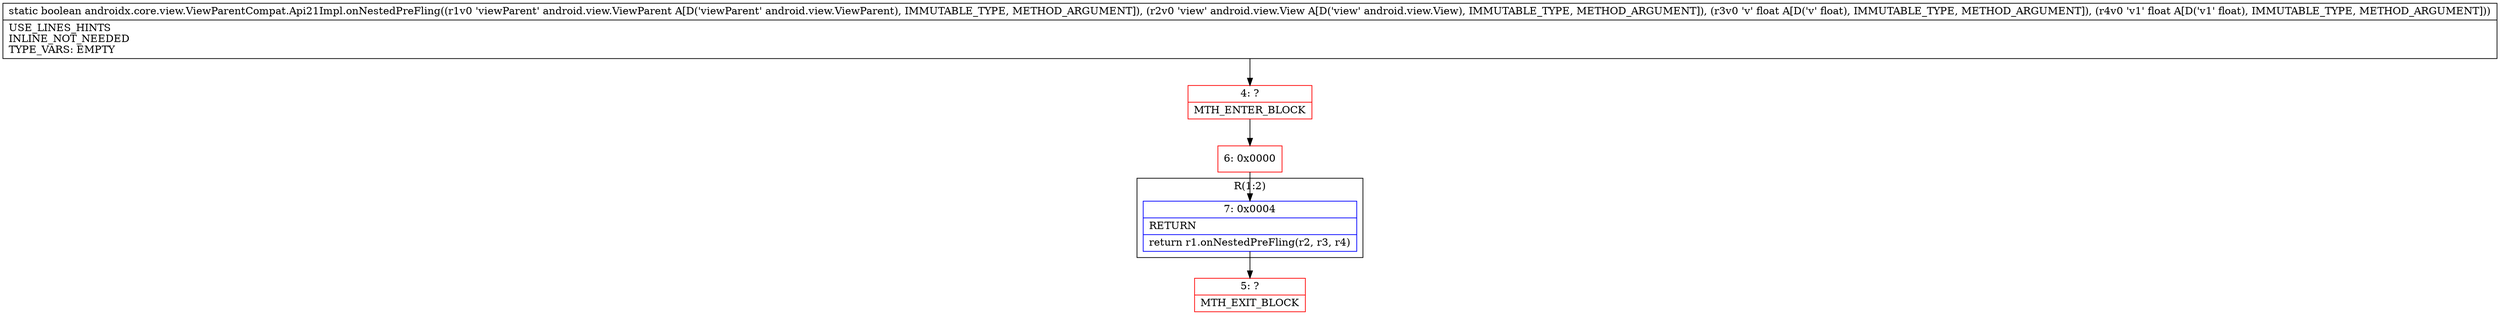 digraph "CFG forandroidx.core.view.ViewParentCompat.Api21Impl.onNestedPreFling(Landroid\/view\/ViewParent;Landroid\/view\/View;FF)Z" {
subgraph cluster_Region_598906818 {
label = "R(1:2)";
node [shape=record,color=blue];
Node_7 [shape=record,label="{7\:\ 0x0004|RETURN\l|return r1.onNestedPreFling(r2, r3, r4)\l}"];
}
Node_4 [shape=record,color=red,label="{4\:\ ?|MTH_ENTER_BLOCK\l}"];
Node_6 [shape=record,color=red,label="{6\:\ 0x0000}"];
Node_5 [shape=record,color=red,label="{5\:\ ?|MTH_EXIT_BLOCK\l}"];
MethodNode[shape=record,label="{static boolean androidx.core.view.ViewParentCompat.Api21Impl.onNestedPreFling((r1v0 'viewParent' android.view.ViewParent A[D('viewParent' android.view.ViewParent), IMMUTABLE_TYPE, METHOD_ARGUMENT]), (r2v0 'view' android.view.View A[D('view' android.view.View), IMMUTABLE_TYPE, METHOD_ARGUMENT]), (r3v0 'v' float A[D('v' float), IMMUTABLE_TYPE, METHOD_ARGUMENT]), (r4v0 'v1' float A[D('v1' float), IMMUTABLE_TYPE, METHOD_ARGUMENT]))  | USE_LINES_HINTS\lINLINE_NOT_NEEDED\lTYPE_VARS: EMPTY\l}"];
MethodNode -> Node_4;Node_7 -> Node_5;
Node_4 -> Node_6;
Node_6 -> Node_7;
}

